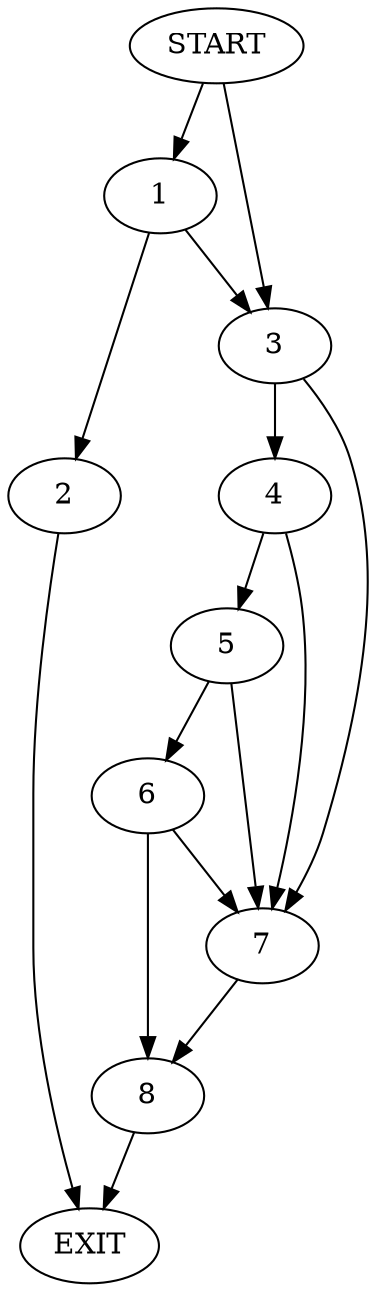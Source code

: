 digraph { 
0 [label="START"];
1;
2;
3;
4;
5;
6;
7;
8;
9[label="EXIT"];
0 -> 1;
0 -> 3;
1 -> 2;
1 -> 3;
2 -> 9;
3 -> 4;
3 -> 7;
4 -> 5;
4 -> 7;
5 -> 6;
5 -> 7;
6 -> 8;
6 -> 7;
7 -> 8;
8 -> 9;
}